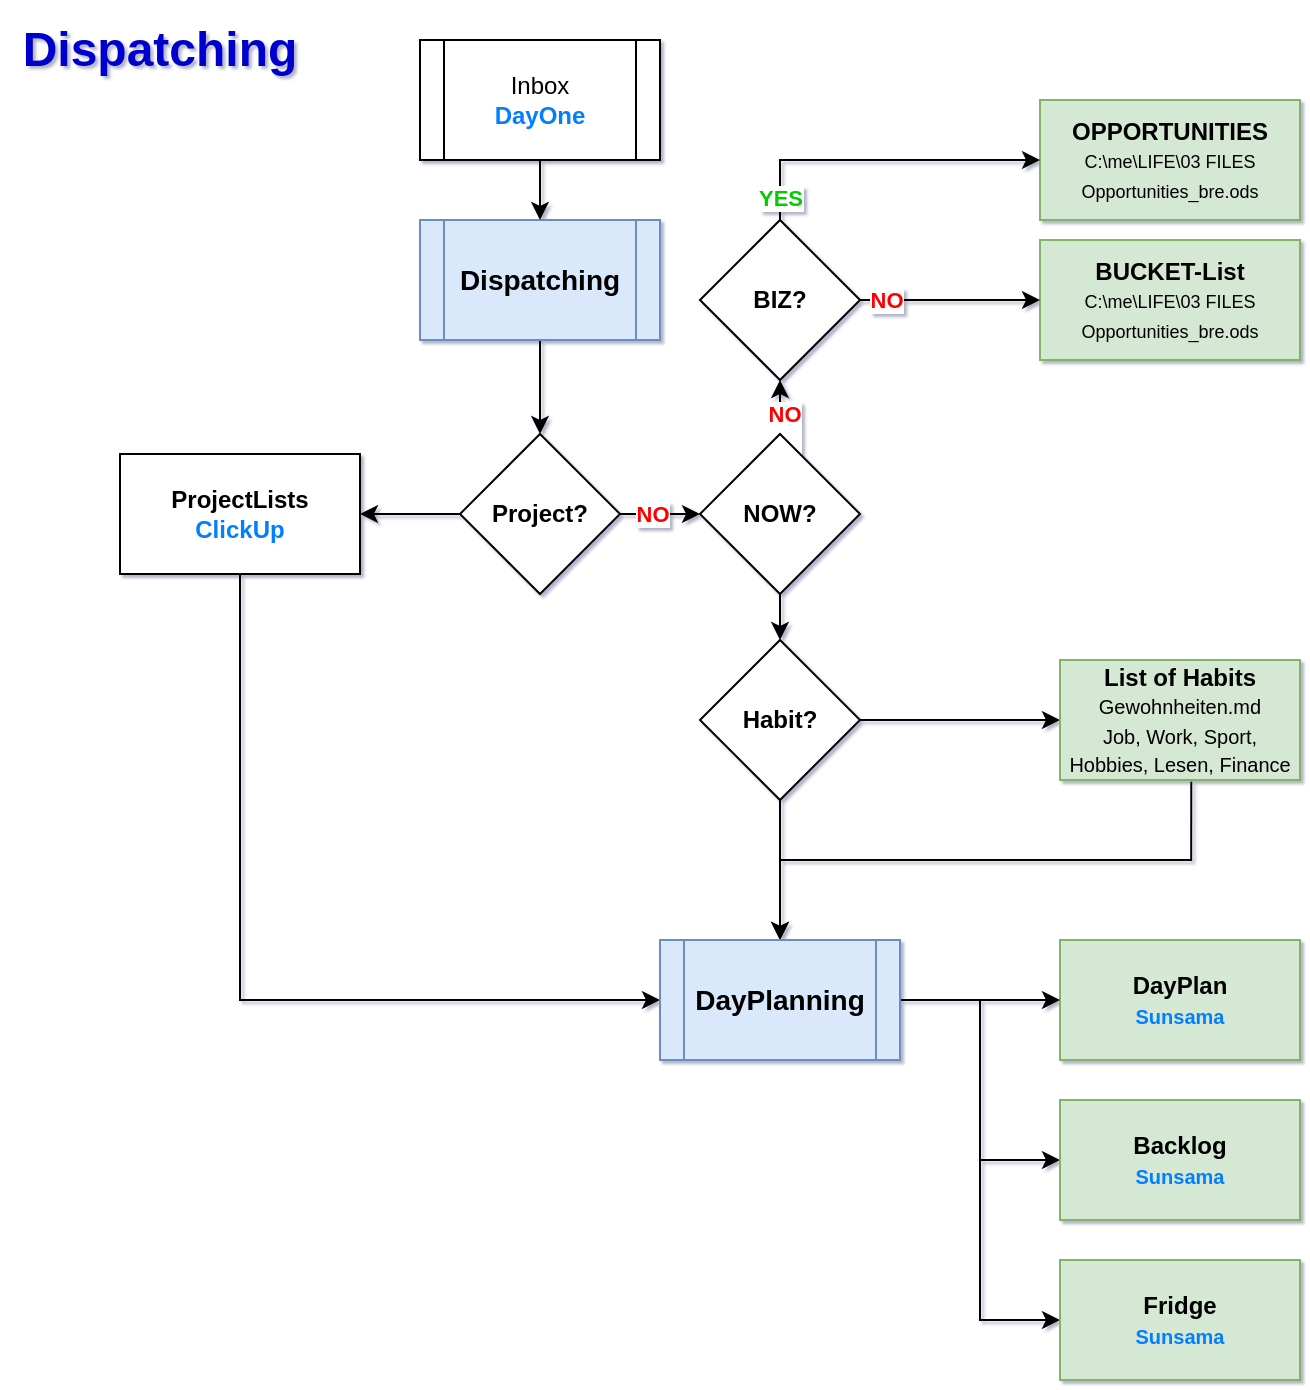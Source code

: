 <mxfile version="24.3.1" type="github">
  <diagram name="Seite-1" id="iVmIlQBCY1E0hf-4H-sd">
    <mxGraphModel dx="1430" dy="763" grid="1" gridSize="10" guides="1" tooltips="1" connect="1" arrows="1" fold="1" page="1" pageScale="1" pageWidth="827" pageHeight="1169" math="0" shadow="1">
      <root>
        <mxCell id="0" />
        <mxCell id="1" parent="0" />
        <mxCell id="-3UPCh3XHjgh82qcXA4f-2" value="&lt;font color=&quot;#0000cc&quot; style=&quot;font-size: 24px;&quot;&gt;&lt;b&gt;Dispatching&lt;/b&gt;&lt;/font&gt;" style="text;html=1;align=center;verticalAlign=middle;whiteSpace=wrap;rounded=0;" vertex="1" parent="1">
          <mxGeometry x="110" y="30" width="160" height="50" as="geometry" />
        </mxCell>
        <mxCell id="-3UPCh3XHjgh82qcXA4f-5" style="edgeStyle=orthogonalEdgeStyle;rounded=0;orthogonalLoop=1;jettySize=auto;html=1;entryX=0.5;entryY=0;entryDx=0;entryDy=0;" edge="1" parent="1" source="-3UPCh3XHjgh82qcXA4f-3" target="-3UPCh3XHjgh82qcXA4f-4">
          <mxGeometry relative="1" as="geometry" />
        </mxCell>
        <mxCell id="-3UPCh3XHjgh82qcXA4f-3" value="&lt;font style=&quot;font-size: 14px;&quot;&gt;&lt;b&gt;Dispatching&lt;/b&gt;&lt;/font&gt;" style="shape=process;whiteSpace=wrap;html=1;backgroundOutline=1;fillColor=#dae8fc;strokeColor=#6c8ebf;" vertex="1" parent="1">
          <mxGeometry x="320" y="140" width="120" height="60" as="geometry" />
        </mxCell>
        <mxCell id="-3UPCh3XHjgh82qcXA4f-8" style="edgeStyle=orthogonalEdgeStyle;rounded=0;orthogonalLoop=1;jettySize=auto;html=1;entryX=1;entryY=0.5;entryDx=0;entryDy=0;" edge="1" parent="1" source="-3UPCh3XHjgh82qcXA4f-4" target="-3UPCh3XHjgh82qcXA4f-7">
          <mxGeometry relative="1" as="geometry" />
        </mxCell>
        <mxCell id="-3UPCh3XHjgh82qcXA4f-14" style="edgeStyle=orthogonalEdgeStyle;rounded=0;orthogonalLoop=1;jettySize=auto;html=1;entryX=0;entryY=0.5;entryDx=0;entryDy=0;" edge="1" parent="1" source="-3UPCh3XHjgh82qcXA4f-4" target="-3UPCh3XHjgh82qcXA4f-11">
          <mxGeometry relative="1" as="geometry" />
        </mxCell>
        <mxCell id="-3UPCh3XHjgh82qcXA4f-4" value="&lt;b&gt;Project?&lt;/b&gt;" style="rhombus;whiteSpace=wrap;html=1;" vertex="1" parent="1">
          <mxGeometry x="340" y="247" width="80" height="80" as="geometry" />
        </mxCell>
        <mxCell id="-3UPCh3XHjgh82qcXA4f-31" style="edgeStyle=orthogonalEdgeStyle;rounded=0;orthogonalLoop=1;jettySize=auto;html=1;exitX=0.5;exitY=1;exitDx=0;exitDy=0;" edge="1" parent="1" source="-3UPCh3XHjgh82qcXA4f-7" target="-3UPCh3XHjgh82qcXA4f-28">
          <mxGeometry relative="1" as="geometry">
            <mxPoint x="210" y="390" as="sourcePoint" />
            <Array as="points">
              <mxPoint x="230" y="530" />
            </Array>
          </mxGeometry>
        </mxCell>
        <mxCell id="-3UPCh3XHjgh82qcXA4f-7" value="&lt;b&gt;ProjectLists&lt;/b&gt;&lt;br&gt;&lt;b&gt;&lt;font color=&quot;#007fff&quot;&gt;ClickUp&lt;/font&gt;&lt;/b&gt;" style="rounded=0;whiteSpace=wrap;html=1;" vertex="1" parent="1">
          <mxGeometry x="170" y="257" width="120" height="60" as="geometry" />
        </mxCell>
        <mxCell id="-3UPCh3XHjgh82qcXA4f-9" value="&lt;b&gt;OPPORTUNITIES&lt;/b&gt;&lt;br&gt;&lt;font style=&quot;font-size: 9px;&quot;&gt;C:\me\LIFE\03 FILES&lt;/font&gt;&lt;div&gt;&lt;font style=&quot;font-size: 9px;&quot;&gt;Opportunities_bre.ods&lt;/font&gt;&lt;br&gt;&lt;/div&gt;" style="rounded=0;whiteSpace=wrap;html=1;fillColor=#d5e8d4;strokeColor=#82b366;" vertex="1" parent="1">
          <mxGeometry x="630" y="80" width="130" height="60" as="geometry" />
        </mxCell>
        <mxCell id="-3UPCh3XHjgh82qcXA4f-10" value="&lt;b&gt;BUCKET-List&lt;/b&gt;&lt;br&gt;&lt;font style=&quot;font-size: 9px;&quot;&gt;C:\me\LIFE\03 FILES&lt;/font&gt;&lt;div&gt;&lt;font style=&quot;font-size: 9px;&quot;&gt;Opportunities_bre.ods&lt;/font&gt;&lt;br&gt;&lt;/div&gt;" style="rounded=0;whiteSpace=wrap;html=1;fillColor=#d5e8d4;strokeColor=#82b366;" vertex="1" parent="1">
          <mxGeometry x="630" y="150" width="130" height="60" as="geometry" />
        </mxCell>
        <mxCell id="-3UPCh3XHjgh82qcXA4f-12" style="edgeStyle=orthogonalEdgeStyle;rounded=0;orthogonalLoop=1;jettySize=auto;html=1;exitX=0.5;exitY=0;exitDx=0;exitDy=0;" edge="1" parent="1" source="-3UPCh3XHjgh82qcXA4f-11" target="-3UPCh3XHjgh82qcXA4f-13">
          <mxGeometry relative="1" as="geometry" />
        </mxCell>
        <mxCell id="-3UPCh3XHjgh82qcXA4f-15" value="&lt;b&gt;&lt;font color=&quot;#ff0000&quot;&gt;NO&lt;/font&gt;&lt;/b&gt;&lt;div&gt;&lt;b&gt;&lt;font color=&quot;#ff0000&quot;&gt;&lt;br&gt;&lt;/font&gt;&lt;/b&gt;&lt;/div&gt;" style="edgeLabel;html=1;align=center;verticalAlign=middle;resizable=0;points=[];" vertex="1" connectable="0" parent="-3UPCh3XHjgh82qcXA4f-12">
          <mxGeometry x="-0.894" y="-2" relative="1" as="geometry">
            <mxPoint as="offset" />
          </mxGeometry>
        </mxCell>
        <mxCell id="-3UPCh3XHjgh82qcXA4f-11" value="&lt;b&gt;NOW?&lt;/b&gt;" style="rhombus;whiteSpace=wrap;html=1;" vertex="1" parent="1">
          <mxGeometry x="460" y="247" width="80" height="80" as="geometry" />
        </mxCell>
        <mxCell id="-3UPCh3XHjgh82qcXA4f-17" style="edgeStyle=orthogonalEdgeStyle;rounded=0;orthogonalLoop=1;jettySize=auto;html=1;exitX=0.5;exitY=0;exitDx=0;exitDy=0;" edge="1" parent="1" source="-3UPCh3XHjgh82qcXA4f-13" target="-3UPCh3XHjgh82qcXA4f-9">
          <mxGeometry relative="1" as="geometry" />
        </mxCell>
        <mxCell id="-3UPCh3XHjgh82qcXA4f-18" value="&lt;b&gt;&lt;font color=&quot;#00cc00&quot;&gt;YES&lt;/font&gt;&lt;/b&gt;" style="edgeLabel;html=1;align=center;verticalAlign=middle;resizable=0;points=[];" vertex="1" connectable="0" parent="-3UPCh3XHjgh82qcXA4f-17">
          <mxGeometry x="-0.854" relative="1" as="geometry">
            <mxPoint as="offset" />
          </mxGeometry>
        </mxCell>
        <mxCell id="-3UPCh3XHjgh82qcXA4f-19" style="edgeStyle=orthogonalEdgeStyle;rounded=0;orthogonalLoop=1;jettySize=auto;html=1;" edge="1" parent="1" source="-3UPCh3XHjgh82qcXA4f-13" target="-3UPCh3XHjgh82qcXA4f-10">
          <mxGeometry relative="1" as="geometry" />
        </mxCell>
        <mxCell id="-3UPCh3XHjgh82qcXA4f-20" value="&lt;b&gt;&lt;font color=&quot;#ff0000&quot;&gt;NO&lt;/font&gt;&lt;/b&gt;" style="edgeLabel;html=1;align=center;verticalAlign=middle;resizable=0;points=[];" vertex="1" connectable="0" parent="-3UPCh3XHjgh82qcXA4f-19">
          <mxGeometry x="-0.706" relative="1" as="geometry">
            <mxPoint as="offset" />
          </mxGeometry>
        </mxCell>
        <mxCell id="-3UPCh3XHjgh82qcXA4f-13" value="&lt;b&gt;BIZ?&lt;/b&gt;" style="rhombus;whiteSpace=wrap;html=1;" vertex="1" parent="1">
          <mxGeometry x="460" y="140" width="80" height="80" as="geometry" />
        </mxCell>
        <mxCell id="-3UPCh3XHjgh82qcXA4f-16" value="&lt;b&gt;&lt;font color=&quot;#ff0000&quot;&gt;NO&lt;/font&gt;&lt;/b&gt;" style="edgeLabel;html=1;align=center;verticalAlign=middle;resizable=0;points=[];" vertex="1" connectable="0" parent="1">
          <mxGeometry x="433.004" y="284" as="geometry">
            <mxPoint x="3" y="3" as="offset" />
          </mxGeometry>
        </mxCell>
        <mxCell id="-3UPCh3XHjgh82qcXA4f-24" style="edgeStyle=orthogonalEdgeStyle;rounded=0;orthogonalLoop=1;jettySize=auto;html=1;" edge="1" parent="1" source="-3UPCh3XHjgh82qcXA4f-21" target="-3UPCh3XHjgh82qcXA4f-23">
          <mxGeometry relative="1" as="geometry" />
        </mxCell>
        <mxCell id="-3UPCh3XHjgh82qcXA4f-33" style="edgeStyle=orthogonalEdgeStyle;rounded=0;orthogonalLoop=1;jettySize=auto;html=1;" edge="1" parent="1" source="-3UPCh3XHjgh82qcXA4f-21" target="-3UPCh3XHjgh82qcXA4f-28">
          <mxGeometry relative="1" as="geometry" />
        </mxCell>
        <mxCell id="-3UPCh3XHjgh82qcXA4f-21" value="&lt;b&gt;Habit?&lt;/b&gt;" style="rhombus;whiteSpace=wrap;html=1;" vertex="1" parent="1">
          <mxGeometry x="460" y="350" width="80" height="80" as="geometry" />
        </mxCell>
        <mxCell id="-3UPCh3XHjgh82qcXA4f-22" style="edgeStyle=orthogonalEdgeStyle;rounded=0;orthogonalLoop=1;jettySize=auto;html=1;entryX=0.5;entryY=0;entryDx=0;entryDy=0;" edge="1" parent="1" source="-3UPCh3XHjgh82qcXA4f-11" target="-3UPCh3XHjgh82qcXA4f-21">
          <mxGeometry relative="1" as="geometry" />
        </mxCell>
        <mxCell id="-3UPCh3XHjgh82qcXA4f-29" style="edgeStyle=orthogonalEdgeStyle;rounded=0;orthogonalLoop=1;jettySize=auto;html=1;entryX=0.5;entryY=0;entryDx=0;entryDy=0;exitX=0.547;exitY=1.015;exitDx=0;exitDy=0;exitPerimeter=0;" edge="1" parent="1" source="-3UPCh3XHjgh82qcXA4f-23" target="-3UPCh3XHjgh82qcXA4f-28">
          <mxGeometry relative="1" as="geometry" />
        </mxCell>
        <mxCell id="-3UPCh3XHjgh82qcXA4f-23" value="&lt;b&gt;List of Habits&lt;/b&gt;&lt;br&gt;&lt;font size=&quot;1&quot;&gt;Gewohnheiten.md&lt;br&gt;Job, Work, Sport, Hobbies, Lesen, Finance&lt;/font&gt;" style="rounded=0;whiteSpace=wrap;html=1;fillColor=#d5e8d4;strokeColor=#82b366;" vertex="1" parent="1">
          <mxGeometry x="640" y="360" width="120" height="60" as="geometry" />
        </mxCell>
        <mxCell id="-3UPCh3XHjgh82qcXA4f-26" style="edgeStyle=orthogonalEdgeStyle;rounded=0;orthogonalLoop=1;jettySize=auto;html=1;entryX=0.5;entryY=0;entryDx=0;entryDy=0;" edge="1" parent="1" source="-3UPCh3XHjgh82qcXA4f-25" target="-3UPCh3XHjgh82qcXA4f-3">
          <mxGeometry relative="1" as="geometry" />
        </mxCell>
        <mxCell id="-3UPCh3XHjgh82qcXA4f-25" value="Inbox&lt;br&gt;&lt;b&gt;&lt;font color=&quot;#007fff&quot;&gt;DayOne&lt;/font&gt;&lt;/b&gt;" style="shape=process;whiteSpace=wrap;html=1;backgroundOutline=1;" vertex="1" parent="1">
          <mxGeometry x="320" y="50" width="120" height="60" as="geometry" />
        </mxCell>
        <mxCell id="-3UPCh3XHjgh82qcXA4f-27" value="&lt;b&gt;DayPlan&lt;/b&gt;&lt;br&gt;&lt;font color=&quot;#007fff&quot; size=&quot;1&quot;&gt;&lt;b&gt;Sunsama&lt;/b&gt;&lt;/font&gt;" style="rounded=0;whiteSpace=wrap;html=1;fillColor=#d5e8d4;strokeColor=#82b366;" vertex="1" parent="1">
          <mxGeometry x="640" y="500" width="120" height="60" as="geometry" />
        </mxCell>
        <mxCell id="-3UPCh3XHjgh82qcXA4f-32" style="edgeStyle=orthogonalEdgeStyle;rounded=0;orthogonalLoop=1;jettySize=auto;html=1;" edge="1" parent="1" source="-3UPCh3XHjgh82qcXA4f-28" target="-3UPCh3XHjgh82qcXA4f-27">
          <mxGeometry relative="1" as="geometry" />
        </mxCell>
        <mxCell id="-3UPCh3XHjgh82qcXA4f-36" style="edgeStyle=orthogonalEdgeStyle;rounded=0;orthogonalLoop=1;jettySize=auto;html=1;entryX=0;entryY=0.5;entryDx=0;entryDy=0;" edge="1" parent="1" source="-3UPCh3XHjgh82qcXA4f-28" target="-3UPCh3XHjgh82qcXA4f-35">
          <mxGeometry relative="1" as="geometry" />
        </mxCell>
        <mxCell id="-3UPCh3XHjgh82qcXA4f-37" style="edgeStyle=orthogonalEdgeStyle;rounded=0;orthogonalLoop=1;jettySize=auto;html=1;entryX=0;entryY=0.5;entryDx=0;entryDy=0;" edge="1" parent="1" source="-3UPCh3XHjgh82qcXA4f-28" target="-3UPCh3XHjgh82qcXA4f-34">
          <mxGeometry relative="1" as="geometry" />
        </mxCell>
        <mxCell id="-3UPCh3XHjgh82qcXA4f-28" value="&lt;font style=&quot;font-size: 14px;&quot;&gt;&lt;b&gt;DayPlanning&lt;/b&gt;&lt;/font&gt;" style="shape=process;whiteSpace=wrap;html=1;backgroundOutline=1;fillColor=#dae8fc;strokeColor=#6c8ebf;" vertex="1" parent="1">
          <mxGeometry x="440" y="500" width="120" height="60" as="geometry" />
        </mxCell>
        <mxCell id="-3UPCh3XHjgh82qcXA4f-34" value="&lt;b&gt;Fridge&lt;/b&gt;&lt;br&gt;&lt;font color=&quot;#007fff&quot; size=&quot;1&quot;&gt;&lt;b&gt;Sunsama&lt;/b&gt;&lt;/font&gt;" style="rounded=0;whiteSpace=wrap;html=1;fillColor=#d5e8d4;strokeColor=#82b366;" vertex="1" parent="1">
          <mxGeometry x="640" y="660" width="120" height="60" as="geometry" />
        </mxCell>
        <mxCell id="-3UPCh3XHjgh82qcXA4f-35" value="&lt;b&gt;Backlog&lt;/b&gt;&lt;br&gt;&lt;font color=&quot;#007fff&quot; size=&quot;1&quot;&gt;&lt;b&gt;Sunsama&lt;/b&gt;&lt;/font&gt;" style="rounded=0;whiteSpace=wrap;html=1;fillColor=#d5e8d4;strokeColor=#82b366;" vertex="1" parent="1">
          <mxGeometry x="640" y="580" width="120" height="60" as="geometry" />
        </mxCell>
      </root>
    </mxGraphModel>
  </diagram>
</mxfile>
